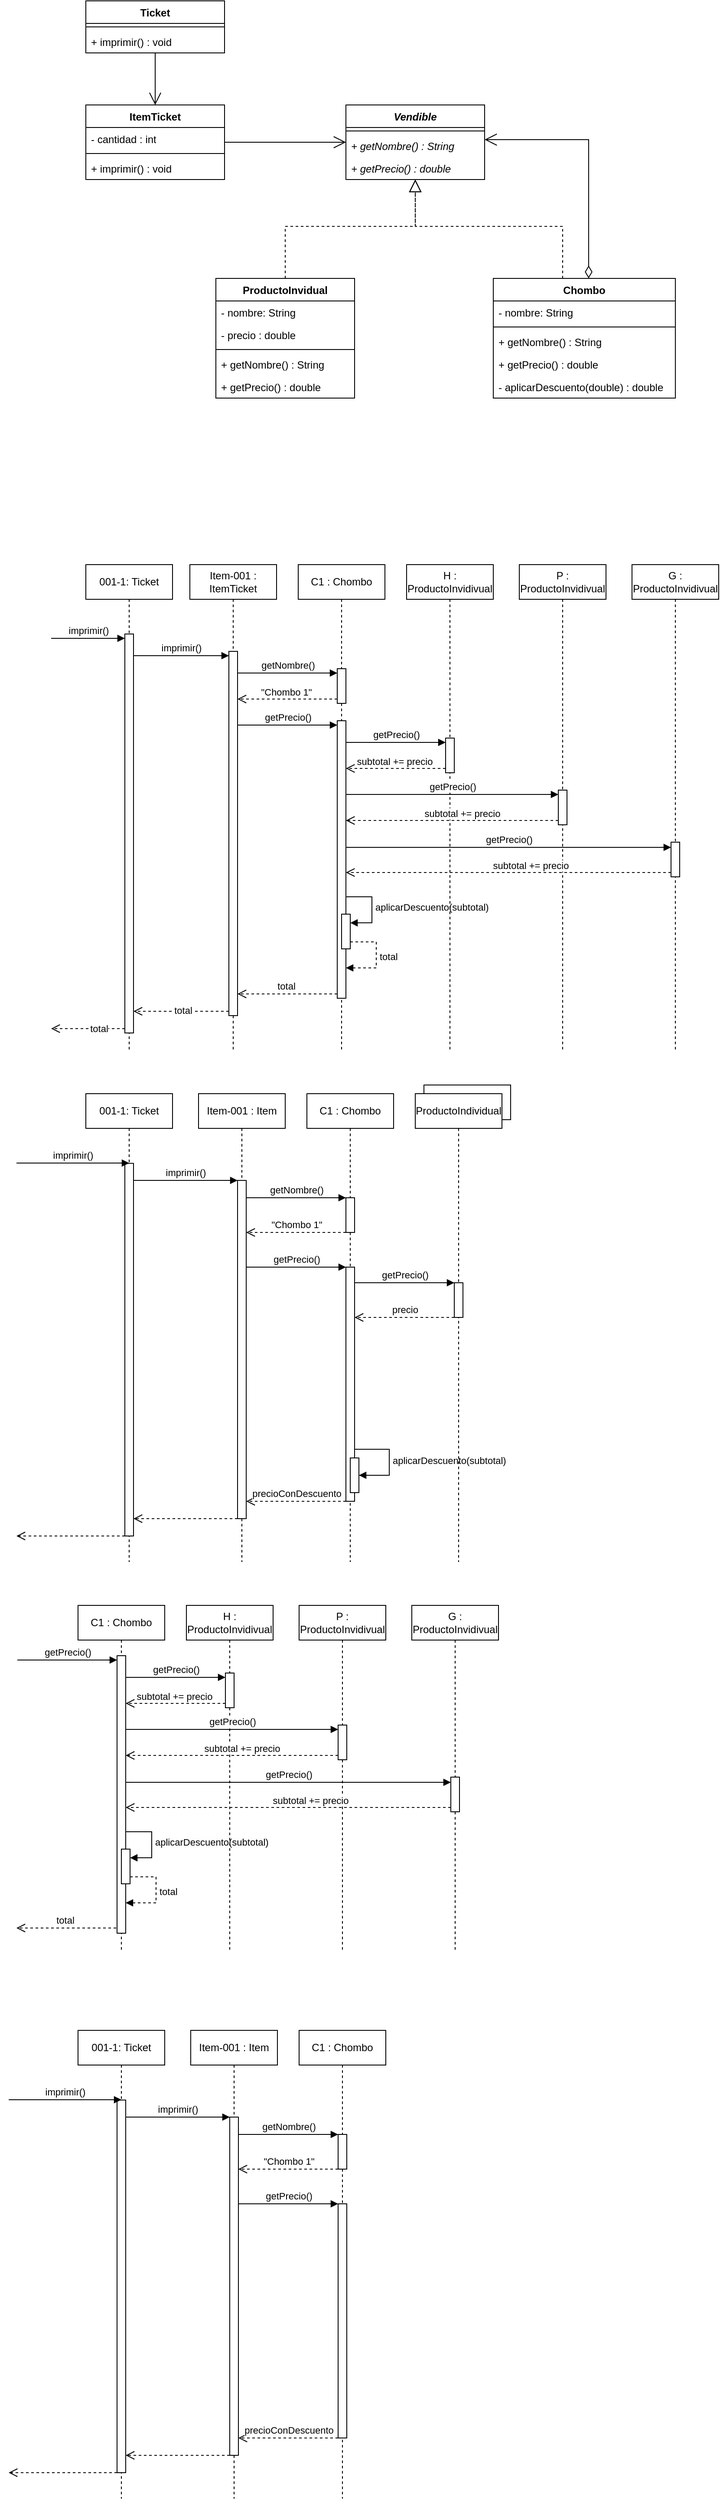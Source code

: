 <mxfile version="22.1.4" type="google">
  <diagram name="Page-1" id="vwP3RaU3c41QBg-jbuVX">
    <mxGraphModel grid="1" page="1" gridSize="10" guides="1" tooltips="1" connect="1" arrows="1" fold="1" pageScale="1" pageWidth="850" pageHeight="1100" math="0" shadow="0">
      <root>
        <mxCell id="0" />
        <mxCell id="1" parent="0" />
        <mxCell id="mCwKfWmeus3Pb0afLVS3-1" value="ProductoInvidual" style="swimlane;fontStyle=1;align=center;verticalAlign=top;childLayout=stackLayout;horizontal=1;startSize=26;horizontalStack=0;resizeParent=1;resizeParentMax=0;resizeLast=0;collapsible=1;marginBottom=0;whiteSpace=wrap;html=1;" vertex="1" parent="1">
          <mxGeometry x="230" y="230" width="160" height="138" as="geometry" />
        </mxCell>
        <mxCell id="mCwKfWmeus3Pb0afLVS3-2" value="- nombre: String" style="text;strokeColor=none;fillColor=none;align=left;verticalAlign=top;spacingLeft=4;spacingRight=4;overflow=hidden;rotatable=0;points=[[0,0.5],[1,0.5]];portConstraint=eastwest;whiteSpace=wrap;html=1;" vertex="1" parent="mCwKfWmeus3Pb0afLVS3-1">
          <mxGeometry y="26" width="160" height="26" as="geometry" />
        </mxCell>
        <mxCell id="mCwKfWmeus3Pb0afLVS3-5" value="- precio : double" style="text;strokeColor=none;fillColor=none;align=left;verticalAlign=top;spacingLeft=4;spacingRight=4;overflow=hidden;rotatable=0;points=[[0,0.5],[1,0.5]];portConstraint=eastwest;whiteSpace=wrap;html=1;" vertex="1" parent="mCwKfWmeus3Pb0afLVS3-1">
          <mxGeometry y="52" width="160" height="26" as="geometry" />
        </mxCell>
        <mxCell id="mCwKfWmeus3Pb0afLVS3-3" value="" style="line;strokeWidth=1;fillColor=none;align=left;verticalAlign=middle;spacingTop=-1;spacingLeft=3;spacingRight=3;rotatable=0;labelPosition=right;points=[];portConstraint=eastwest;strokeColor=inherit;" vertex="1" parent="mCwKfWmeus3Pb0afLVS3-1">
          <mxGeometry y="78" width="160" height="8" as="geometry" />
        </mxCell>
        <mxCell id="mCwKfWmeus3Pb0afLVS3-4" value="+ getNombre() : String" style="text;strokeColor=none;fillColor=none;align=left;verticalAlign=top;spacingLeft=4;spacingRight=4;overflow=hidden;rotatable=0;points=[[0,0.5],[1,0.5]];portConstraint=eastwest;whiteSpace=wrap;html=1;" vertex="1" parent="mCwKfWmeus3Pb0afLVS3-1">
          <mxGeometry y="86" width="160" height="26" as="geometry" />
        </mxCell>
        <mxCell id="mCwKfWmeus3Pb0afLVS3-6" value="+ getPrecio() : double" style="text;strokeColor=none;fillColor=none;align=left;verticalAlign=top;spacingLeft=4;spacingRight=4;overflow=hidden;rotatable=0;points=[[0,0.5],[1,0.5]];portConstraint=eastwest;whiteSpace=wrap;html=1;" vertex="1" parent="mCwKfWmeus3Pb0afLVS3-1">
          <mxGeometry y="112" width="160" height="26" as="geometry" />
        </mxCell>
        <mxCell id="mCwKfWmeus3Pb0afLVS3-7" value="Ticket" style="swimlane;fontStyle=1;align=center;verticalAlign=top;childLayout=stackLayout;horizontal=1;startSize=26;horizontalStack=0;resizeParent=1;resizeParentMax=0;resizeLast=0;collapsible=1;marginBottom=0;whiteSpace=wrap;html=1;" vertex="1" parent="1">
          <mxGeometry x="80" y="-90" width="160" height="60" as="geometry" />
        </mxCell>
        <mxCell id="mCwKfWmeus3Pb0afLVS3-9" value="" style="line;strokeWidth=1;fillColor=none;align=left;verticalAlign=middle;spacingTop=-1;spacingLeft=3;spacingRight=3;rotatable=0;labelPosition=right;points=[];portConstraint=eastwest;strokeColor=inherit;" vertex="1" parent="mCwKfWmeus3Pb0afLVS3-7">
          <mxGeometry y="26" width="160" height="8" as="geometry" />
        </mxCell>
        <mxCell id="mCwKfWmeus3Pb0afLVS3-10" value="+ imprimir() : void" style="text;strokeColor=none;fillColor=none;align=left;verticalAlign=top;spacingLeft=4;spacingRight=4;overflow=hidden;rotatable=0;points=[[0,0.5],[1,0.5]];portConstraint=eastwest;whiteSpace=wrap;html=1;" vertex="1" parent="mCwKfWmeus3Pb0afLVS3-7">
          <mxGeometry y="34" width="160" height="26" as="geometry" />
        </mxCell>
        <mxCell id="mCwKfWmeus3Pb0afLVS3-11" value="Chombo" style="swimlane;fontStyle=1;align=center;verticalAlign=top;childLayout=stackLayout;horizontal=1;startSize=26;horizontalStack=0;resizeParent=1;resizeParentMax=0;resizeLast=0;collapsible=1;marginBottom=0;whiteSpace=wrap;html=1;" vertex="1" parent="1">
          <mxGeometry x="550" y="230" width="210" height="138" as="geometry" />
        </mxCell>
        <mxCell id="mCwKfWmeus3Pb0afLVS3-12" value="- nombre: String" style="text;strokeColor=none;fillColor=none;align=left;verticalAlign=top;spacingLeft=4;spacingRight=4;overflow=hidden;rotatable=0;points=[[0,0.5],[1,0.5]];portConstraint=eastwest;whiteSpace=wrap;html=1;" vertex="1" parent="mCwKfWmeus3Pb0afLVS3-11">
          <mxGeometry y="26" width="210" height="26" as="geometry" />
        </mxCell>
        <mxCell id="mCwKfWmeus3Pb0afLVS3-14" value="" style="line;strokeWidth=1;fillColor=none;align=left;verticalAlign=middle;spacingTop=-1;spacingLeft=3;spacingRight=3;rotatable=0;labelPosition=right;points=[];portConstraint=eastwest;strokeColor=inherit;" vertex="1" parent="mCwKfWmeus3Pb0afLVS3-11">
          <mxGeometry y="52" width="210" height="8" as="geometry" />
        </mxCell>
        <mxCell id="mCwKfWmeus3Pb0afLVS3-15" value="+ getNombre() : String" style="text;strokeColor=none;fillColor=none;align=left;verticalAlign=top;spacingLeft=4;spacingRight=4;overflow=hidden;rotatable=0;points=[[0,0.5],[1,0.5]];portConstraint=eastwest;whiteSpace=wrap;html=1;" vertex="1" parent="mCwKfWmeus3Pb0afLVS3-11">
          <mxGeometry y="60" width="210" height="26" as="geometry" />
        </mxCell>
        <mxCell id="mCwKfWmeus3Pb0afLVS3-16" value="+ getPrecio() : double" style="text;strokeColor=none;fillColor=none;align=left;verticalAlign=top;spacingLeft=4;spacingRight=4;overflow=hidden;rotatable=0;points=[[0,0.5],[1,0.5]];portConstraint=eastwest;whiteSpace=wrap;html=1;" vertex="1" parent="mCwKfWmeus3Pb0afLVS3-11">
          <mxGeometry y="86" width="210" height="26" as="geometry" />
        </mxCell>
        <mxCell id="mCwKfWmeus3Pb0afLVS3-74" value="- aplicarDescuento(double) : double" style="text;strokeColor=none;fillColor=none;align=left;verticalAlign=top;spacingLeft=4;spacingRight=4;overflow=hidden;rotatable=0;points=[[0,0.5],[1,0.5]];portConstraint=eastwest;whiteSpace=wrap;html=1;" vertex="1" parent="mCwKfWmeus3Pb0afLVS3-11">
          <mxGeometry y="112" width="210" height="26" as="geometry" />
        </mxCell>
        <mxCell id="mCwKfWmeus3Pb0afLVS3-18" value="Vendible" style="swimlane;fontStyle=3;align=center;verticalAlign=top;childLayout=stackLayout;horizontal=1;startSize=26;horizontalStack=0;resizeParent=1;resizeParentMax=0;resizeLast=0;collapsible=1;marginBottom=0;whiteSpace=wrap;html=1;" vertex="1" parent="1">
          <mxGeometry x="380" y="30" width="160" height="86" as="geometry" />
        </mxCell>
        <mxCell id="mCwKfWmeus3Pb0afLVS3-20" value="" style="line;strokeWidth=1;fillColor=none;align=left;verticalAlign=middle;spacingTop=-1;spacingLeft=3;spacingRight=3;rotatable=0;labelPosition=right;points=[];portConstraint=eastwest;strokeColor=inherit;" vertex="1" parent="mCwKfWmeus3Pb0afLVS3-18">
          <mxGeometry y="26" width="160" height="8" as="geometry" />
        </mxCell>
        <mxCell id="mCwKfWmeus3Pb0afLVS3-24" value="+ getNombre() : String" style="text;strokeColor=none;fillColor=none;align=left;verticalAlign=top;spacingLeft=4;spacingRight=4;overflow=hidden;rotatable=0;points=[[0,0.5],[1,0.5]];portConstraint=eastwest;whiteSpace=wrap;html=1;fontStyle=2" vertex="1" parent="mCwKfWmeus3Pb0afLVS3-18">
          <mxGeometry y="34" width="160" height="26" as="geometry" />
        </mxCell>
        <mxCell id="mCwKfWmeus3Pb0afLVS3-25" value="+ getPrecio() : double" style="text;strokeColor=none;fillColor=none;align=left;verticalAlign=top;spacingLeft=4;spacingRight=4;overflow=hidden;rotatable=0;points=[[0,0.5],[1,0.5]];portConstraint=eastwest;whiteSpace=wrap;html=1;fontStyle=2" vertex="1" parent="mCwKfWmeus3Pb0afLVS3-18">
          <mxGeometry y="60" width="160" height="26" as="geometry" />
        </mxCell>
        <mxCell id="mCwKfWmeus3Pb0afLVS3-22" value="" style="endArrow=block;dashed=1;endFill=0;endSize=12;html=1;rounded=0;edgeStyle=elbowEdgeStyle;elbow=vertical;" edge="1" parent="1" source="mCwKfWmeus3Pb0afLVS3-1" target="mCwKfWmeus3Pb0afLVS3-18">
          <mxGeometry width="160" relative="1" as="geometry">
            <mxPoint x="340" y="400" as="sourcePoint" />
            <mxPoint x="500" y="400" as="targetPoint" />
            <Array as="points">
              <mxPoint x="310" y="170" />
            </Array>
          </mxGeometry>
        </mxCell>
        <mxCell id="mCwKfWmeus3Pb0afLVS3-23" value="" style="endArrow=block;dashed=1;endFill=0;endSize=12;html=1;rounded=0;edgeStyle=elbowEdgeStyle;elbow=vertical;" edge="1" parent="1" source="mCwKfWmeus3Pb0afLVS3-11" target="mCwKfWmeus3Pb0afLVS3-18">
          <mxGeometry width="160" relative="1" as="geometry">
            <mxPoint x="329" y="440" as="sourcePoint" />
            <mxPoint x="411" y="296" as="targetPoint" />
            <Array as="points">
              <mxPoint x="630" y="170" />
            </Array>
          </mxGeometry>
        </mxCell>
        <mxCell id="mCwKfWmeus3Pb0afLVS3-33" value="" style="endArrow=open;endFill=1;endSize=12;html=1;rounded=0;edgeStyle=elbowEdgeStyle;elbow=vertical;" edge="1" parent="1" source="mCwKfWmeus3Pb0afLVS3-35" target="mCwKfWmeus3Pb0afLVS3-18">
          <mxGeometry width="160" relative="1" as="geometry">
            <mxPoint x="440" y="110" as="sourcePoint" />
            <mxPoint x="500" y="400" as="targetPoint" />
          </mxGeometry>
        </mxCell>
        <mxCell id="mCwKfWmeus3Pb0afLVS3-34" value="" style="endArrow=open;endFill=1;endSize=12;html=1;rounded=0;edgeStyle=elbowEdgeStyle;elbow=vertical;startArrow=diamondThin;startFill=0;startSize=12;" edge="1" parent="1" source="mCwKfWmeus3Pb0afLVS3-11" target="mCwKfWmeus3Pb0afLVS3-18">
          <mxGeometry width="160" relative="1" as="geometry">
            <mxPoint x="480" y="-94" as="sourcePoint" />
            <mxPoint x="480" y="10" as="targetPoint" />
            <Array as="points">
              <mxPoint x="660" y="70" />
            </Array>
          </mxGeometry>
        </mxCell>
        <mxCell id="mCwKfWmeus3Pb0afLVS3-35" value="ItemTicket" style="swimlane;fontStyle=1;align=center;verticalAlign=top;childLayout=stackLayout;horizontal=1;startSize=26;horizontalStack=0;resizeParent=1;resizeParentMax=0;resizeLast=0;collapsible=1;marginBottom=0;whiteSpace=wrap;html=1;" vertex="1" parent="1">
          <mxGeometry x="80" y="30" width="160" height="86" as="geometry" />
        </mxCell>
        <mxCell id="mCwKfWmeus3Pb0afLVS3-36" value="- cantidad : int" style="text;strokeColor=none;fillColor=none;align=left;verticalAlign=top;spacingLeft=4;spacingRight=4;overflow=hidden;rotatable=0;points=[[0,0.5],[1,0.5]];portConstraint=eastwest;whiteSpace=wrap;html=1;" vertex="1" parent="mCwKfWmeus3Pb0afLVS3-35">
          <mxGeometry y="26" width="160" height="26" as="geometry" />
        </mxCell>
        <mxCell id="mCwKfWmeus3Pb0afLVS3-37" value="" style="line;strokeWidth=1;fillColor=none;align=left;verticalAlign=middle;spacingTop=-1;spacingLeft=3;spacingRight=3;rotatable=0;labelPosition=right;points=[];portConstraint=eastwest;strokeColor=inherit;" vertex="1" parent="mCwKfWmeus3Pb0afLVS3-35">
          <mxGeometry y="52" width="160" height="8" as="geometry" />
        </mxCell>
        <mxCell id="mCwKfWmeus3Pb0afLVS3-39" value="+ imprimir() : void" style="text;strokeColor=none;fillColor=none;align=left;verticalAlign=top;spacingLeft=4;spacingRight=4;overflow=hidden;rotatable=0;points=[[0,0.5],[1,0.5]];portConstraint=eastwest;whiteSpace=wrap;html=1;" vertex="1" parent="mCwKfWmeus3Pb0afLVS3-35">
          <mxGeometry y="60" width="160" height="26" as="geometry" />
        </mxCell>
        <mxCell id="mCwKfWmeus3Pb0afLVS3-40" value="" style="endArrow=open;endFill=1;endSize=12;html=1;rounded=0;edgeStyle=elbowEdgeStyle;elbow=vertical;" edge="1" parent="1" source="mCwKfWmeus3Pb0afLVS3-7" target="mCwKfWmeus3Pb0afLVS3-35">
          <mxGeometry width="160" relative="1" as="geometry">
            <mxPoint x="450" y="136" as="sourcePoint" />
            <mxPoint x="450" y="210" as="targetPoint" />
          </mxGeometry>
        </mxCell>
        <mxCell id="mCwKfWmeus3Pb0afLVS3-41" value="001-1: Ticket" style="shape=umlLifeline;perimeter=lifelinePerimeter;whiteSpace=wrap;html=1;container=1;dropTarget=0;collapsible=0;recursiveResize=0;outlineConnect=0;portConstraint=eastwest;newEdgeStyle={&quot;curved&quot;:0,&quot;rounded&quot;:0};" vertex="1" parent="1">
          <mxGeometry x="80" y="560" width="100" height="560" as="geometry" />
        </mxCell>
        <mxCell id="mCwKfWmeus3Pb0afLVS3-42" value="" style="html=1;points=[[0,0,0,0,5],[0,1,0,0,-5],[1,0,0,0,5],[1,1,0,0,-5]];perimeter=orthogonalPerimeter;outlineConnect=0;targetShapes=umlLifeline;portConstraint=eastwest;newEdgeStyle={&quot;curved&quot;:0,&quot;rounded&quot;:0};" vertex="1" parent="mCwKfWmeus3Pb0afLVS3-41">
          <mxGeometry x="45" y="80" width="10" height="460" as="geometry" />
        </mxCell>
        <mxCell id="mCwKfWmeus3Pb0afLVS3-43" value="imprimir()" style="html=1;verticalAlign=bottom;endArrow=block;curved=0;rounded=0;entryX=0;entryY=0;entryDx=0;entryDy=5;" edge="1" parent="mCwKfWmeus3Pb0afLVS3-41" target="mCwKfWmeus3Pb0afLVS3-42">
          <mxGeometry relative="1" as="geometry">
            <mxPoint x="-40" y="85" as="sourcePoint" />
          </mxGeometry>
        </mxCell>
        <mxCell id="mCwKfWmeus3Pb0afLVS3-44" value="" style="html=1;verticalAlign=bottom;endArrow=open;dashed=1;endSize=8;curved=0;rounded=0;exitX=0;exitY=1;exitDx=0;exitDy=-5;" edge="1" parent="mCwKfWmeus3Pb0afLVS3-41" source="mCwKfWmeus3Pb0afLVS3-42">
          <mxGeometry relative="1" as="geometry">
            <mxPoint x="-40" y="535" as="targetPoint" />
          </mxGeometry>
        </mxCell>
        <mxCell id="QPmFk4O1vsBj6ON4XArk-5" value="total" style="edgeLabel;html=1;align=center;verticalAlign=middle;resizable=0;points=[];" connectable="0" vertex="1" parent="mCwKfWmeus3Pb0afLVS3-44">
          <mxGeometry x="-0.286" relative="1" as="geometry">
            <mxPoint as="offset" />
          </mxGeometry>
        </mxCell>
        <mxCell id="mCwKfWmeus3Pb0afLVS3-45" value="Item-001 : ItemTicket" style="shape=umlLifeline;perimeter=lifelinePerimeter;whiteSpace=wrap;html=1;container=1;dropTarget=0;collapsible=0;recursiveResize=0;outlineConnect=0;portConstraint=eastwest;newEdgeStyle={&quot;curved&quot;:0,&quot;rounded&quot;:0};" vertex="1" parent="1">
          <mxGeometry x="200" y="560" width="100" height="560" as="geometry" />
        </mxCell>
        <mxCell id="mCwKfWmeus3Pb0afLVS3-46" value="" style="html=1;points=[[0,0,0,0,5],[0,1,0,0,-5],[1,0,0,0,5],[1,1,0,0,-5]];perimeter=orthogonalPerimeter;outlineConnect=0;targetShapes=umlLifeline;portConstraint=eastwest;newEdgeStyle={&quot;curved&quot;:0,&quot;rounded&quot;:0};" vertex="1" parent="mCwKfWmeus3Pb0afLVS3-45">
          <mxGeometry x="45" y="100" width="10" height="420" as="geometry" />
        </mxCell>
        <mxCell id="mCwKfWmeus3Pb0afLVS3-47" value="imprimir()" style="html=1;verticalAlign=bottom;endArrow=block;curved=0;rounded=0;entryX=0;entryY=0;entryDx=0;entryDy=5;" edge="1" parent="1" source="mCwKfWmeus3Pb0afLVS3-42" target="mCwKfWmeus3Pb0afLVS3-46">
          <mxGeometry relative="1" as="geometry">
            <mxPoint x="160" y="645" as="sourcePoint" />
          </mxGeometry>
        </mxCell>
        <mxCell id="mCwKfWmeus3Pb0afLVS3-48" value="" style="html=1;verticalAlign=bottom;endArrow=open;dashed=1;endSize=8;curved=0;rounded=0;exitX=0;exitY=1;exitDx=0;exitDy=-5;" edge="1" parent="1" source="mCwKfWmeus3Pb0afLVS3-46" target="mCwKfWmeus3Pb0afLVS3-42">
          <mxGeometry relative="1" as="geometry">
            <mxPoint x="160" y="1355" as="targetPoint" />
          </mxGeometry>
        </mxCell>
        <mxCell id="QPmFk4O1vsBj6ON4XArk-4" value="total" style="edgeLabel;html=1;align=center;verticalAlign=middle;resizable=0;points=[];" connectable="0" vertex="1" parent="mCwKfWmeus3Pb0afLVS3-48">
          <mxGeometry x="-0.03" y="-1" relative="1" as="geometry">
            <mxPoint as="offset" />
          </mxGeometry>
        </mxCell>
        <mxCell id="mCwKfWmeus3Pb0afLVS3-49" value="C1 : Chombo" style="shape=umlLifeline;perimeter=lifelinePerimeter;whiteSpace=wrap;html=1;container=1;dropTarget=0;collapsible=0;recursiveResize=0;outlineConnect=0;portConstraint=eastwest;newEdgeStyle={&quot;curved&quot;:0,&quot;rounded&quot;:0};" vertex="1" parent="1">
          <mxGeometry x="325" y="560" width="100" height="560" as="geometry" />
        </mxCell>
        <mxCell id="mCwKfWmeus3Pb0afLVS3-50" value="" style="html=1;points=[[0,0,0,0,5],[0,1,0,0,-5],[1,0,0,0,5],[1,1,0,0,-5]];perimeter=orthogonalPerimeter;outlineConnect=0;targetShapes=umlLifeline;portConstraint=eastwest;newEdgeStyle={&quot;curved&quot;:0,&quot;rounded&quot;:0};" vertex="1" parent="mCwKfWmeus3Pb0afLVS3-49">
          <mxGeometry x="45" y="120" width="10" height="40" as="geometry" />
        </mxCell>
        <mxCell id="mCwKfWmeus3Pb0afLVS3-54" value="" style="html=1;points=[[0,0,0,0,5],[0,1,0,0,-5],[1,0,0,0,5],[1,1,0,0,-5]];perimeter=orthogonalPerimeter;outlineConnect=0;targetShapes=umlLifeline;portConstraint=eastwest;newEdgeStyle={&quot;curved&quot;:0,&quot;rounded&quot;:0};" vertex="1" parent="mCwKfWmeus3Pb0afLVS3-49">
          <mxGeometry x="45" y="180" width="10" height="320" as="geometry" />
        </mxCell>
        <mxCell id="mCwKfWmeus3Pb0afLVS3-55" value="getPrecio()" style="html=1;verticalAlign=bottom;endArrow=block;curved=0;rounded=0;entryX=0;entryY=0;entryDx=0;entryDy=5;" edge="1" parent="mCwKfWmeus3Pb0afLVS3-49" target="mCwKfWmeus3Pb0afLVS3-54">
          <mxGeometry relative="1" as="geometry">
            <mxPoint x="-70" y="185" as="sourcePoint" />
          </mxGeometry>
        </mxCell>
        <mxCell id="mCwKfWmeus3Pb0afLVS3-75" value="" style="html=1;points=[[0,0,0,0,5],[0,1,0,0,-5],[1,0,0,0,5],[1,1,0,0,-5]];perimeter=orthogonalPerimeter;outlineConnect=0;targetShapes=umlLifeline;portConstraint=eastwest;newEdgeStyle={&quot;curved&quot;:0,&quot;rounded&quot;:0};" vertex="1" parent="mCwKfWmeus3Pb0afLVS3-49">
          <mxGeometry x="50" y="403.03" width="10" height="40" as="geometry" />
        </mxCell>
        <mxCell id="mCwKfWmeus3Pb0afLVS3-76" value="aplicarDescuento(subtotal)" style="html=1;align=left;spacingLeft=2;endArrow=block;rounded=0;edgeStyle=orthogonalEdgeStyle;curved=0;rounded=0;" edge="1" parent="mCwKfWmeus3Pb0afLVS3-49" target="mCwKfWmeus3Pb0afLVS3-75">
          <mxGeometry relative="1" as="geometry">
            <mxPoint x="55" y="383.03" as="sourcePoint" />
            <Array as="points">
              <mxPoint x="85" y="413.03" />
            </Array>
          </mxGeometry>
        </mxCell>
        <mxCell id="mCwKfWmeus3Pb0afLVS3-51" value="getNombre()" style="html=1;verticalAlign=bottom;endArrow=block;curved=0;rounded=0;entryX=0;entryY=0;entryDx=0;entryDy=5;" edge="1" parent="1" source="mCwKfWmeus3Pb0afLVS3-46" target="mCwKfWmeus3Pb0afLVS3-50">
          <mxGeometry x="0.009" relative="1" as="geometry">
            <mxPoint x="260" y="665" as="sourcePoint" />
            <mxPoint as="offset" />
          </mxGeometry>
        </mxCell>
        <mxCell id="mCwKfWmeus3Pb0afLVS3-52" value="" style="html=1;verticalAlign=bottom;endArrow=open;dashed=1;endSize=8;curved=0;rounded=0;exitX=0;exitY=1;exitDx=0;exitDy=-5;" edge="1" parent="1" source="mCwKfWmeus3Pb0afLVS3-50" target="mCwKfWmeus3Pb0afLVS3-46">
          <mxGeometry relative="1" as="geometry">
            <mxPoint x="260" y="1335" as="targetPoint" />
          </mxGeometry>
        </mxCell>
        <mxCell id="mCwKfWmeus3Pb0afLVS3-53" value="&quot;Chombo 1&quot;" style="edgeLabel;html=1;align=center;verticalAlign=middle;resizable=0;points=[];" connectable="0" vertex="1" parent="mCwKfWmeus3Pb0afLVS3-52">
          <mxGeometry x="-0.207" y="-1" relative="1" as="geometry">
            <mxPoint x="-14" y="-7" as="offset" />
          </mxGeometry>
        </mxCell>
        <mxCell id="mCwKfWmeus3Pb0afLVS3-56" value="" style="html=1;verticalAlign=bottom;endArrow=open;dashed=1;endSize=8;curved=0;rounded=0;exitX=0;exitY=1;exitDx=0;exitDy=-5;" edge="1" parent="1" source="mCwKfWmeus3Pb0afLVS3-54" target="mCwKfWmeus3Pb0afLVS3-46">
          <mxGeometry relative="1" as="geometry">
            <mxPoint x="255" y="775" as="targetPoint" />
          </mxGeometry>
        </mxCell>
        <mxCell id="mCwKfWmeus3Pb0afLVS3-78" value="total" style="edgeLabel;html=1;align=center;verticalAlign=middle;resizable=0;points=[];" connectable="0" vertex="1" parent="mCwKfWmeus3Pb0afLVS3-56">
          <mxGeometry x="0.014" y="1" relative="1" as="geometry">
            <mxPoint x="-1" y="-10" as="offset" />
          </mxGeometry>
        </mxCell>
        <mxCell id="mCwKfWmeus3Pb0afLVS3-58" value="H : ProductoInvidivual" style="shape=umlLifeline;perimeter=lifelinePerimeter;whiteSpace=wrap;html=1;container=1;dropTarget=0;collapsible=0;recursiveResize=0;outlineConnect=0;portConstraint=eastwest;newEdgeStyle={&quot;curved&quot;:0,&quot;rounded&quot;:0};" vertex="1" parent="1">
          <mxGeometry x="450" y="560" width="100" height="560" as="geometry" />
        </mxCell>
        <mxCell id="mCwKfWmeus3Pb0afLVS3-60" value="" style="html=1;points=[[0,0,0,0,5],[0,1,0,0,-5],[1,0,0,0,5],[1,1,0,0,-5]];perimeter=orthogonalPerimeter;outlineConnect=0;targetShapes=umlLifeline;portConstraint=eastwest;newEdgeStyle={&quot;curved&quot;:0,&quot;rounded&quot;:0};" vertex="1" parent="mCwKfWmeus3Pb0afLVS3-58">
          <mxGeometry x="45" y="200" width="10" height="40" as="geometry" />
        </mxCell>
        <mxCell id="mCwKfWmeus3Pb0afLVS3-61" value="getPrecio()" style="html=1;verticalAlign=bottom;endArrow=block;curved=0;rounded=0;entryX=0;entryY=0;entryDx=0;entryDy=5;" edge="1" parent="1" source="mCwKfWmeus3Pb0afLVS3-54" target="mCwKfWmeus3Pb0afLVS3-60">
          <mxGeometry relative="1" as="geometry">
            <mxPoint x="380" y="745" as="sourcePoint" />
          </mxGeometry>
        </mxCell>
        <mxCell id="mCwKfWmeus3Pb0afLVS3-62" value="" style="html=1;verticalAlign=bottom;endArrow=open;dashed=1;endSize=8;curved=0;rounded=0;" edge="1" parent="1">
          <mxGeometry relative="1" as="geometry">
            <mxPoint x="380" y="795" as="targetPoint" />
            <mxPoint x="495" y="795" as="sourcePoint" />
          </mxGeometry>
        </mxCell>
        <mxCell id="mCwKfWmeus3Pb0afLVS3-63" value="subtotal += precio" style="edgeLabel;html=1;align=center;verticalAlign=middle;resizable=0;points=[];" connectable="0" vertex="1" parent="mCwKfWmeus3Pb0afLVS3-62">
          <mxGeometry x="-0.207" y="-1" relative="1" as="geometry">
            <mxPoint x="-14" y="-7" as="offset" />
          </mxGeometry>
        </mxCell>
        <mxCell id="mCwKfWmeus3Pb0afLVS3-64" value="P : ProductoInvidivual" style="shape=umlLifeline;perimeter=lifelinePerimeter;whiteSpace=wrap;html=1;container=1;dropTarget=0;collapsible=0;recursiveResize=0;outlineConnect=0;portConstraint=eastwest;newEdgeStyle={&quot;curved&quot;:0,&quot;rounded&quot;:0};" vertex="1" parent="1">
          <mxGeometry x="580" y="560" width="100" height="560" as="geometry" />
        </mxCell>
        <mxCell id="mCwKfWmeus3Pb0afLVS3-65" value="" style="html=1;points=[[0,0,0,0,5],[0,1,0,0,-5],[1,0,0,0,5],[1,1,0,0,-5]];perimeter=orthogonalPerimeter;outlineConnect=0;targetShapes=umlLifeline;portConstraint=eastwest;newEdgeStyle={&quot;curved&quot;:0,&quot;rounded&quot;:0};" vertex="1" parent="mCwKfWmeus3Pb0afLVS3-64">
          <mxGeometry x="45" y="260" width="10" height="40" as="geometry" />
        </mxCell>
        <mxCell id="mCwKfWmeus3Pb0afLVS3-66" value="getPrecio()" style="html=1;verticalAlign=bottom;endArrow=block;curved=0;rounded=0;entryX=0;entryY=0;entryDx=0;entryDy=5;" edge="1" parent="1" source="mCwKfWmeus3Pb0afLVS3-54" target="mCwKfWmeus3Pb0afLVS3-65">
          <mxGeometry relative="1" as="geometry">
            <mxPoint x="510" y="825" as="sourcePoint" />
          </mxGeometry>
        </mxCell>
        <mxCell id="mCwKfWmeus3Pb0afLVS3-67" value="" style="html=1;verticalAlign=bottom;endArrow=open;dashed=1;endSize=8;curved=0;rounded=0;" edge="1" parent="1" target="mCwKfWmeus3Pb0afLVS3-54">
          <mxGeometry relative="1" as="geometry">
            <mxPoint x="510" y="855" as="targetPoint" />
            <mxPoint x="625" y="855" as="sourcePoint" />
          </mxGeometry>
        </mxCell>
        <mxCell id="mCwKfWmeus3Pb0afLVS3-68" value="subtotal +=&amp;nbsp;precio" style="edgeLabel;html=1;align=center;verticalAlign=middle;resizable=0;points=[];" connectable="0" vertex="1" parent="mCwKfWmeus3Pb0afLVS3-67">
          <mxGeometry x="-0.207" y="-1" relative="1" as="geometry">
            <mxPoint x="-14" y="-7" as="offset" />
          </mxGeometry>
        </mxCell>
        <mxCell id="mCwKfWmeus3Pb0afLVS3-69" value="G : ProductoInvidivual" style="shape=umlLifeline;perimeter=lifelinePerimeter;whiteSpace=wrap;html=1;container=1;dropTarget=0;collapsible=0;recursiveResize=0;outlineConnect=0;portConstraint=eastwest;newEdgeStyle={&quot;curved&quot;:0,&quot;rounded&quot;:0};" vertex="1" parent="1">
          <mxGeometry x="710" y="560" width="100" height="560" as="geometry" />
        </mxCell>
        <mxCell id="mCwKfWmeus3Pb0afLVS3-70" value="" style="html=1;points=[[0,0,0,0,5],[0,1,0,0,-5],[1,0,0,0,5],[1,1,0,0,-5]];perimeter=orthogonalPerimeter;outlineConnect=0;targetShapes=umlLifeline;portConstraint=eastwest;newEdgeStyle={&quot;curved&quot;:0,&quot;rounded&quot;:0};" vertex="1" parent="mCwKfWmeus3Pb0afLVS3-69">
          <mxGeometry x="45" y="320" width="10" height="40" as="geometry" />
        </mxCell>
        <mxCell id="mCwKfWmeus3Pb0afLVS3-71" value="getPrecio()" style="html=1;verticalAlign=bottom;endArrow=block;curved=0;rounded=0;" edge="1" parent="1">
          <mxGeometry relative="1" as="geometry">
            <mxPoint x="380" y="886" as="sourcePoint" />
            <mxPoint x="755" y="886" as="targetPoint" />
          </mxGeometry>
        </mxCell>
        <mxCell id="mCwKfWmeus3Pb0afLVS3-72" value="" style="html=1;verticalAlign=bottom;endArrow=open;dashed=1;endSize=8;curved=0;rounded=0;" edge="1" parent="1" target="mCwKfWmeus3Pb0afLVS3-54">
          <mxGeometry relative="1" as="geometry">
            <mxPoint x="640" y="915" as="targetPoint" />
            <mxPoint x="755" y="915" as="sourcePoint" />
          </mxGeometry>
        </mxCell>
        <mxCell id="mCwKfWmeus3Pb0afLVS3-73" value="subtotal +=&amp;nbsp;precio" style="edgeLabel;html=1;align=center;verticalAlign=middle;resizable=0;points=[];" connectable="0" vertex="1" parent="mCwKfWmeus3Pb0afLVS3-72">
          <mxGeometry x="-0.207" y="-1" relative="1" as="geometry">
            <mxPoint x="-14" y="-7" as="offset" />
          </mxGeometry>
        </mxCell>
        <mxCell id="mCwKfWmeus3Pb0afLVS3-77" value="total" style="html=1;align=left;spacingLeft=2;endArrow=block;rounded=0;edgeStyle=orthogonalEdgeStyle;curved=0;rounded=0;dashed=1;" edge="1" parent="1" target="mCwKfWmeus3Pb0afLVS3-54">
          <mxGeometry relative="1" as="geometry">
            <mxPoint x="385" y="995.03" as="sourcePoint" />
            <Array as="points">
              <mxPoint x="415" y="995" />
              <mxPoint x="415" y="1025" />
            </Array>
            <mxPoint x="390" y="1025" as="targetPoint" />
          </mxGeometry>
        </mxCell>
        <mxCell id="mCwKfWmeus3Pb0afLVS3-110" value="Object" style="html=1;whiteSpace=wrap;" vertex="1" parent="1">
          <mxGeometry x="470" y="1160" width="100" height="40" as="geometry" />
        </mxCell>
        <mxCell id="mCwKfWmeus3Pb0afLVS3-111" value="001-1: Ticket" style="shape=umlLifeline;perimeter=lifelinePerimeter;whiteSpace=wrap;html=1;container=1;dropTarget=0;collapsible=0;recursiveResize=0;outlineConnect=0;portConstraint=eastwest;newEdgeStyle={&quot;edgeStyle&quot;:&quot;elbowEdgeStyle&quot;,&quot;elbow&quot;:&quot;vertical&quot;,&quot;curved&quot;:0,&quot;rounded&quot;:0};" vertex="1" parent="1">
          <mxGeometry x="80" y="1170" width="100" height="540" as="geometry" />
        </mxCell>
        <mxCell id="mCwKfWmeus3Pb0afLVS3-112" value="" style="html=1;points=[];perimeter=orthogonalPerimeter;outlineConnect=0;targetShapes=umlLifeline;portConstraint=eastwest;newEdgeStyle={&quot;edgeStyle&quot;:&quot;elbowEdgeStyle&quot;,&quot;elbow&quot;:&quot;vertical&quot;,&quot;curved&quot;:0,&quot;rounded&quot;:0};" vertex="1" parent="mCwKfWmeus3Pb0afLVS3-111">
          <mxGeometry x="45" y="80.33" width="10" height="429.67" as="geometry" />
        </mxCell>
        <mxCell id="mCwKfWmeus3Pb0afLVS3-113" value="imprimir()" style="html=1;verticalAlign=bottom;endArrow=block;edgeStyle=elbowEdgeStyle;elbow=vertical;curved=0;rounded=0;" edge="1" parent="mCwKfWmeus3Pb0afLVS3-111" target="mCwKfWmeus3Pb0afLVS3-112">
          <mxGeometry relative="1" as="geometry">
            <mxPoint x="-80" y="80" as="sourcePoint" />
          </mxGeometry>
        </mxCell>
        <mxCell id="mCwKfWmeus3Pb0afLVS3-114" value="" style="html=1;verticalAlign=bottom;endArrow=open;dashed=1;endSize=8;edgeStyle=elbowEdgeStyle;elbow=vertical;curved=0;rounded=0;" edge="1" parent="mCwKfWmeus3Pb0afLVS3-111" source="mCwKfWmeus3Pb0afLVS3-112">
          <mxGeometry relative="1" as="geometry">
            <mxPoint x="-80" y="510" as="targetPoint" />
            <Array as="points">
              <mxPoint x="20" y="510" />
            </Array>
          </mxGeometry>
        </mxCell>
        <mxCell id="mCwKfWmeus3Pb0afLVS3-115" value="Item-001 : Item" style="shape=umlLifeline;perimeter=lifelinePerimeter;whiteSpace=wrap;html=1;container=1;dropTarget=0;collapsible=0;recursiveResize=0;outlineConnect=0;portConstraint=eastwest;newEdgeStyle={&quot;edgeStyle&quot;:&quot;elbowEdgeStyle&quot;,&quot;elbow&quot;:&quot;vertical&quot;,&quot;curved&quot;:0,&quot;rounded&quot;:0};" vertex="1" parent="1">
          <mxGeometry x="210" y="1170" width="100" height="540" as="geometry" />
        </mxCell>
        <mxCell id="mCwKfWmeus3Pb0afLVS3-116" value="" style="html=1;points=[];perimeter=orthogonalPerimeter;outlineConnect=0;targetShapes=umlLifeline;portConstraint=eastwest;newEdgeStyle={&quot;edgeStyle&quot;:&quot;elbowEdgeStyle&quot;,&quot;elbow&quot;:&quot;vertical&quot;,&quot;curved&quot;:0,&quot;rounded&quot;:0};" vertex="1" parent="mCwKfWmeus3Pb0afLVS3-115">
          <mxGeometry x="45" y="100" width="10" height="390" as="geometry" />
        </mxCell>
        <mxCell id="mCwKfWmeus3Pb0afLVS3-117" value="" style="html=1;verticalAlign=bottom;endArrow=open;dashed=1;endSize=8;edgeStyle=elbowEdgeStyle;elbow=vertical;curved=0;rounded=0;" edge="1" parent="1" source="mCwKfWmeus3Pb0afLVS3-116" target="mCwKfWmeus3Pb0afLVS3-112">
          <mxGeometry relative="1" as="geometry">
            <mxPoint x="130" y="1680" as="targetPoint" />
            <Array as="points">
              <mxPoint x="170" y="1660" />
              <mxPoint x="230" y="1680" />
            </Array>
          </mxGeometry>
        </mxCell>
        <mxCell id="mCwKfWmeus3Pb0afLVS3-118" value="imprimir()" style="html=1;verticalAlign=bottom;endArrow=block;edgeStyle=elbowEdgeStyle;elbow=vertical;curved=0;rounded=0;" edge="1" parent="1" source="mCwKfWmeus3Pb0afLVS3-112" target="mCwKfWmeus3Pb0afLVS3-116">
          <mxGeometry relative="1" as="geometry">
            <mxPoint x="130" y="1250" as="sourcePoint" />
            <Array as="points">
              <mxPoint x="210" y="1270" />
            </Array>
          </mxGeometry>
        </mxCell>
        <mxCell id="mCwKfWmeus3Pb0afLVS3-119" value="C1 : Chombo" style="shape=umlLifeline;perimeter=lifelinePerimeter;whiteSpace=wrap;html=1;container=1;dropTarget=0;collapsible=0;recursiveResize=0;outlineConnect=0;portConstraint=eastwest;newEdgeStyle={&quot;edgeStyle&quot;:&quot;elbowEdgeStyle&quot;,&quot;elbow&quot;:&quot;vertical&quot;,&quot;curved&quot;:0,&quot;rounded&quot;:0};" vertex="1" parent="1">
          <mxGeometry x="335" y="1170" width="100" height="540" as="geometry" />
        </mxCell>
        <mxCell id="mCwKfWmeus3Pb0afLVS3-120" value="" style="html=1;points=[];perimeter=orthogonalPerimeter;outlineConnect=0;targetShapes=umlLifeline;portConstraint=eastwest;newEdgeStyle={&quot;edgeStyle&quot;:&quot;elbowEdgeStyle&quot;,&quot;elbow&quot;:&quot;vertical&quot;,&quot;curved&quot;:0,&quot;rounded&quot;:0};" vertex="1" parent="mCwKfWmeus3Pb0afLVS3-119">
          <mxGeometry x="45" y="120" width="10" height="40" as="geometry" />
        </mxCell>
        <mxCell id="mCwKfWmeus3Pb0afLVS3-121" value="" style="html=1;points=[];perimeter=orthogonalPerimeter;outlineConnect=0;targetShapes=umlLifeline;portConstraint=eastwest;newEdgeStyle={&quot;edgeStyle&quot;:&quot;elbowEdgeStyle&quot;,&quot;elbow&quot;:&quot;vertical&quot;,&quot;curved&quot;:0,&quot;rounded&quot;:0};" vertex="1" parent="mCwKfWmeus3Pb0afLVS3-119">
          <mxGeometry x="45" y="200" width="10" height="270" as="geometry" />
        </mxCell>
        <mxCell id="mCwKfWmeus3Pb0afLVS3-122" value="" style="html=1;points=[];perimeter=orthogonalPerimeter;outlineConnect=0;targetShapes=umlLifeline;portConstraint=eastwest;newEdgeStyle={&quot;edgeStyle&quot;:&quot;elbowEdgeStyle&quot;,&quot;elbow&quot;:&quot;vertical&quot;,&quot;curved&quot;:0,&quot;rounded&quot;:0};" vertex="1" parent="mCwKfWmeus3Pb0afLVS3-119">
          <mxGeometry x="50" y="420" width="10" height="40" as="geometry" />
        </mxCell>
        <mxCell id="mCwKfWmeus3Pb0afLVS3-123" value="aplicarDescuento(subtotal)" style="html=1;align=left;spacingLeft=2;endArrow=block;rounded=0;edgeStyle=orthogonalEdgeStyle;curved=0;rounded=0;" edge="1" parent="mCwKfWmeus3Pb0afLVS3-119" source="mCwKfWmeus3Pb0afLVS3-121" target="mCwKfWmeus3Pb0afLVS3-122">
          <mxGeometry relative="1" as="geometry">
            <mxPoint x="35" y="200" as="sourcePoint" />
            <Array as="points">
              <mxPoint x="95" y="410" />
              <mxPoint x="95" y="440" />
            </Array>
          </mxGeometry>
        </mxCell>
        <mxCell id="mCwKfWmeus3Pb0afLVS3-124" value="&quot;Chombo 1&quot;" style="html=1;verticalAlign=bottom;endArrow=open;dashed=1;endSize=8;edgeStyle=elbowEdgeStyle;elbow=vertical;curved=0;rounded=0;" edge="1" parent="1" source="mCwKfWmeus3Pb0afLVS3-120" target="mCwKfWmeus3Pb0afLVS3-116">
          <mxGeometry relative="1" as="geometry">
            <mxPoint x="260" y="1660" as="targetPoint" />
            <Array as="points">
              <mxPoint x="300" y="1330" />
              <mxPoint x="295" y="1660" />
              <mxPoint x="355" y="1680" />
            </Array>
          </mxGeometry>
        </mxCell>
        <mxCell id="mCwKfWmeus3Pb0afLVS3-125" value="getNombre()" style="html=1;verticalAlign=bottom;endArrow=block;edgeStyle=elbowEdgeStyle;elbow=vertical;curved=0;rounded=0;" edge="1" parent="1" source="mCwKfWmeus3Pb0afLVS3-116" target="mCwKfWmeus3Pb0afLVS3-120">
          <mxGeometry relative="1" as="geometry">
            <mxPoint x="260" y="1270" as="sourcePoint" />
            <Array as="points">
              <mxPoint x="300" y="1290" />
              <mxPoint x="335" y="1270" />
            </Array>
          </mxGeometry>
        </mxCell>
        <mxCell id="mCwKfWmeus3Pb0afLVS3-126" value="precioConDescuento" style="html=1;verticalAlign=bottom;endArrow=open;dashed=1;endSize=8;edgeStyle=elbowEdgeStyle;elbow=vertical;curved=0;rounded=0;" edge="1" parent="1" source="mCwKfWmeus3Pb0afLVS3-121" target="mCwKfWmeus3Pb0afLVS3-116">
          <mxGeometry relative="1" as="geometry">
            <mxPoint x="270" y="1390" as="targetPoint" />
            <Array as="points">
              <mxPoint x="310" y="1640" />
              <mxPoint x="300" y="1720" />
              <mxPoint x="360" y="1740" />
            </Array>
            <mxPoint x="385" y="1390" as="sourcePoint" />
          </mxGeometry>
        </mxCell>
        <mxCell id="mCwKfWmeus3Pb0afLVS3-127" value="getPrecio()" style="html=1;verticalAlign=bottom;endArrow=block;edgeStyle=elbowEdgeStyle;elbow=vertical;curved=0;rounded=0;" edge="1" parent="1" source="mCwKfWmeus3Pb0afLVS3-116" target="mCwKfWmeus3Pb0afLVS3-121">
          <mxGeometry relative="1" as="geometry">
            <mxPoint x="270" y="1350" as="sourcePoint" />
            <Array as="points">
              <mxPoint x="340" y="1370" />
              <mxPoint x="305" y="1350" />
              <mxPoint x="340" y="1330" />
            </Array>
            <mxPoint x="385" y="1350" as="targetPoint" />
          </mxGeometry>
        </mxCell>
        <mxCell id="mCwKfWmeus3Pb0afLVS3-128" value="ProductoIndividual" style="shape=umlLifeline;perimeter=lifelinePerimeter;whiteSpace=wrap;html=1;container=1;dropTarget=0;collapsible=0;recursiveResize=0;outlineConnect=0;portConstraint=eastwest;newEdgeStyle={&quot;edgeStyle&quot;:&quot;elbowEdgeStyle&quot;,&quot;elbow&quot;:&quot;vertical&quot;,&quot;curved&quot;:0,&quot;rounded&quot;:0};" vertex="1" parent="1">
          <mxGeometry x="460" y="1170" width="100" height="540" as="geometry" />
        </mxCell>
        <mxCell id="mCwKfWmeus3Pb0afLVS3-129" value="" style="html=1;points=[];perimeter=orthogonalPerimeter;outlineConnect=0;targetShapes=umlLifeline;portConstraint=eastwest;newEdgeStyle={&quot;edgeStyle&quot;:&quot;elbowEdgeStyle&quot;,&quot;elbow&quot;:&quot;vertical&quot;,&quot;curved&quot;:0,&quot;rounded&quot;:0};" vertex="1" parent="mCwKfWmeus3Pb0afLVS3-128">
          <mxGeometry x="45" y="218" width="10" height="40" as="geometry" />
        </mxCell>
        <mxCell id="mCwKfWmeus3Pb0afLVS3-130" value="precio" style="html=1;verticalAlign=bottom;endArrow=open;dashed=1;endSize=8;edgeStyle=elbowEdgeStyle;elbow=vertical;curved=0;rounded=0;" edge="1" parent="1" source="mCwKfWmeus3Pb0afLVS3-129" target="mCwKfWmeus3Pb0afLVS3-121">
          <mxGeometry relative="1" as="geometry">
            <mxPoint x="390" y="1428" as="targetPoint" />
            <Array as="points">
              <mxPoint x="425" y="1428" />
              <mxPoint x="420" y="1758" />
              <mxPoint x="480" y="1778" />
            </Array>
          </mxGeometry>
        </mxCell>
        <mxCell id="mCwKfWmeus3Pb0afLVS3-131" value="getPrecio()" style="html=1;verticalAlign=bottom;endArrow=block;edgeStyle=elbowEdgeStyle;elbow=vertical;curved=0;rounded=0;" edge="1" parent="1" source="mCwKfWmeus3Pb0afLVS3-121" target="mCwKfWmeus3Pb0afLVS3-129">
          <mxGeometry relative="1" as="geometry">
            <mxPoint x="390" y="1388" as="sourcePoint" />
            <Array as="points">
              <mxPoint x="425" y="1388" />
              <mxPoint x="460" y="1368" />
            </Array>
          </mxGeometry>
        </mxCell>
        <mxCell id="mCwKfWmeus3Pb0afLVS3-134" value="C1 : Chombo" style="shape=umlLifeline;perimeter=lifelinePerimeter;whiteSpace=wrap;html=1;container=1;dropTarget=0;collapsible=0;recursiveResize=0;outlineConnect=0;portConstraint=eastwest;newEdgeStyle={&quot;curved&quot;:0,&quot;rounded&quot;:0};" vertex="1" parent="1">
          <mxGeometry x="71" y="1760" width="100" height="400" as="geometry" />
        </mxCell>
        <mxCell id="mCwKfWmeus3Pb0afLVS3-136" value="" style="html=1;points=[[0,0,0,0,5],[0,1,0,0,-5],[1,0,0,0,5],[1,1,0,0,-5]];perimeter=orthogonalPerimeter;outlineConnect=0;targetShapes=umlLifeline;portConstraint=eastwest;newEdgeStyle={&quot;curved&quot;:0,&quot;rounded&quot;:0};" vertex="1" parent="mCwKfWmeus3Pb0afLVS3-134">
          <mxGeometry x="45" y="58" width="10" height="320" as="geometry" />
        </mxCell>
        <mxCell id="mCwKfWmeus3Pb0afLVS3-137" value="getPrecio()" style="html=1;verticalAlign=bottom;endArrow=block;curved=0;rounded=0;entryX=0;entryY=0;entryDx=0;entryDy=5;" edge="1" parent="mCwKfWmeus3Pb0afLVS3-134" target="mCwKfWmeus3Pb0afLVS3-136">
          <mxGeometry relative="1" as="geometry">
            <mxPoint x="-70" y="63" as="sourcePoint" />
          </mxGeometry>
        </mxCell>
        <mxCell id="mCwKfWmeus3Pb0afLVS3-138" value="" style="html=1;points=[[0,0,0,0,5],[0,1,0,0,-5],[1,0,0,0,5],[1,1,0,0,-5]];perimeter=orthogonalPerimeter;outlineConnect=0;targetShapes=umlLifeline;portConstraint=eastwest;newEdgeStyle={&quot;curved&quot;:0,&quot;rounded&quot;:0};" vertex="1" parent="mCwKfWmeus3Pb0afLVS3-134">
          <mxGeometry x="50" y="281.03" width="10" height="40" as="geometry" />
        </mxCell>
        <mxCell id="mCwKfWmeus3Pb0afLVS3-139" value="aplicarDescuento(subtotal)" style="html=1;align=left;spacingLeft=2;endArrow=block;rounded=0;edgeStyle=orthogonalEdgeStyle;curved=0;rounded=0;" edge="1" parent="mCwKfWmeus3Pb0afLVS3-134" target="mCwKfWmeus3Pb0afLVS3-138">
          <mxGeometry relative="1" as="geometry">
            <mxPoint x="55" y="261.03" as="sourcePoint" />
            <Array as="points">
              <mxPoint x="85" y="291.03" />
            </Array>
          </mxGeometry>
        </mxCell>
        <mxCell id="mCwKfWmeus3Pb0afLVS3-142" value="H : ProductoInvidivual" style="shape=umlLifeline;perimeter=lifelinePerimeter;whiteSpace=wrap;html=1;container=1;dropTarget=0;collapsible=0;recursiveResize=0;outlineConnect=0;portConstraint=eastwest;newEdgeStyle={&quot;curved&quot;:0,&quot;rounded&quot;:0};" vertex="1" parent="1">
          <mxGeometry x="196" y="1760" width="100" height="400" as="geometry" />
        </mxCell>
        <mxCell id="mCwKfWmeus3Pb0afLVS3-143" value="" style="html=1;points=[[0,0,0,0,5],[0,1,0,0,-5],[1,0,0,0,5],[1,1,0,0,-5]];perimeter=orthogonalPerimeter;outlineConnect=0;targetShapes=umlLifeline;portConstraint=eastwest;newEdgeStyle={&quot;curved&quot;:0,&quot;rounded&quot;:0};" vertex="1" parent="mCwKfWmeus3Pb0afLVS3-142">
          <mxGeometry x="45" y="78" width="10" height="40" as="geometry" />
        </mxCell>
        <mxCell id="mCwKfWmeus3Pb0afLVS3-144" value="getPrecio()" style="html=1;verticalAlign=bottom;endArrow=block;curved=0;rounded=0;entryX=0;entryY=0;entryDx=0;entryDy=5;" edge="1" parent="1" source="mCwKfWmeus3Pb0afLVS3-136" target="mCwKfWmeus3Pb0afLVS3-143">
          <mxGeometry relative="1" as="geometry">
            <mxPoint x="126" y="1823" as="sourcePoint" />
          </mxGeometry>
        </mxCell>
        <mxCell id="mCwKfWmeus3Pb0afLVS3-145" value="" style="html=1;verticalAlign=bottom;endArrow=open;dashed=1;endSize=8;curved=0;rounded=0;" edge="1" parent="1">
          <mxGeometry relative="1" as="geometry">
            <mxPoint x="126" y="1873" as="targetPoint" />
            <mxPoint x="241" y="1873" as="sourcePoint" />
          </mxGeometry>
        </mxCell>
        <mxCell id="mCwKfWmeus3Pb0afLVS3-146" value="subtotal += precio" style="edgeLabel;html=1;align=center;verticalAlign=middle;resizable=0;points=[];" connectable="0" vertex="1" parent="mCwKfWmeus3Pb0afLVS3-145">
          <mxGeometry x="-0.207" y="-1" relative="1" as="geometry">
            <mxPoint x="-14" y="-7" as="offset" />
          </mxGeometry>
        </mxCell>
        <mxCell id="mCwKfWmeus3Pb0afLVS3-147" value="P : ProductoInvidivual" style="shape=umlLifeline;perimeter=lifelinePerimeter;whiteSpace=wrap;html=1;container=1;dropTarget=0;collapsible=0;recursiveResize=0;outlineConnect=0;portConstraint=eastwest;newEdgeStyle={&quot;curved&quot;:0,&quot;rounded&quot;:0};" vertex="1" parent="1">
          <mxGeometry x="326" y="1760" width="100" height="400" as="geometry" />
        </mxCell>
        <mxCell id="mCwKfWmeus3Pb0afLVS3-148" value="" style="html=1;points=[[0,0,0,0,5],[0,1,0,0,-5],[1,0,0,0,5],[1,1,0,0,-5]];perimeter=orthogonalPerimeter;outlineConnect=0;targetShapes=umlLifeline;portConstraint=eastwest;newEdgeStyle={&quot;curved&quot;:0,&quot;rounded&quot;:0};" vertex="1" parent="mCwKfWmeus3Pb0afLVS3-147">
          <mxGeometry x="45" y="138" width="10" height="40" as="geometry" />
        </mxCell>
        <mxCell id="mCwKfWmeus3Pb0afLVS3-149" value="getPrecio()" style="html=1;verticalAlign=bottom;endArrow=block;curved=0;rounded=0;entryX=0;entryY=0;entryDx=0;entryDy=5;" edge="1" parent="1" source="mCwKfWmeus3Pb0afLVS3-136" target="mCwKfWmeus3Pb0afLVS3-148">
          <mxGeometry relative="1" as="geometry">
            <mxPoint x="256" y="1903" as="sourcePoint" />
          </mxGeometry>
        </mxCell>
        <mxCell id="mCwKfWmeus3Pb0afLVS3-150" value="" style="html=1;verticalAlign=bottom;endArrow=open;dashed=1;endSize=8;curved=0;rounded=0;" edge="1" parent="1" target="mCwKfWmeus3Pb0afLVS3-136">
          <mxGeometry relative="1" as="geometry">
            <mxPoint x="256" y="1933" as="targetPoint" />
            <mxPoint x="371" y="1933" as="sourcePoint" />
          </mxGeometry>
        </mxCell>
        <mxCell id="mCwKfWmeus3Pb0afLVS3-151" value="subtotal +=&amp;nbsp;precio" style="edgeLabel;html=1;align=center;verticalAlign=middle;resizable=0;points=[];" connectable="0" vertex="1" parent="mCwKfWmeus3Pb0afLVS3-150">
          <mxGeometry x="-0.207" y="-1" relative="1" as="geometry">
            <mxPoint x="-14" y="-7" as="offset" />
          </mxGeometry>
        </mxCell>
        <mxCell id="mCwKfWmeus3Pb0afLVS3-152" value="G : ProductoInvidivual" style="shape=umlLifeline;perimeter=lifelinePerimeter;whiteSpace=wrap;html=1;container=1;dropTarget=0;collapsible=0;recursiveResize=0;outlineConnect=0;portConstraint=eastwest;newEdgeStyle={&quot;curved&quot;:0,&quot;rounded&quot;:0};" vertex="1" parent="1">
          <mxGeometry x="456" y="1760" width="100" height="400" as="geometry" />
        </mxCell>
        <mxCell id="mCwKfWmeus3Pb0afLVS3-153" value="" style="html=1;points=[[0,0,0,0,5],[0,1,0,0,-5],[1,0,0,0,5],[1,1,0,0,-5]];perimeter=orthogonalPerimeter;outlineConnect=0;targetShapes=umlLifeline;portConstraint=eastwest;newEdgeStyle={&quot;curved&quot;:0,&quot;rounded&quot;:0};" vertex="1" parent="mCwKfWmeus3Pb0afLVS3-152">
          <mxGeometry x="45" y="198" width="10" height="40" as="geometry" />
        </mxCell>
        <mxCell id="mCwKfWmeus3Pb0afLVS3-154" value="getPrecio()" style="html=1;verticalAlign=bottom;endArrow=block;curved=0;rounded=0;" edge="1" parent="1">
          <mxGeometry relative="1" as="geometry">
            <mxPoint x="126" y="1964" as="sourcePoint" />
            <mxPoint x="501" y="1964" as="targetPoint" />
          </mxGeometry>
        </mxCell>
        <mxCell id="mCwKfWmeus3Pb0afLVS3-155" value="" style="html=1;verticalAlign=bottom;endArrow=open;dashed=1;endSize=8;curved=0;rounded=0;" edge="1" parent="1" target="mCwKfWmeus3Pb0afLVS3-136">
          <mxGeometry relative="1" as="geometry">
            <mxPoint x="386" y="1993" as="targetPoint" />
            <mxPoint x="501" y="1993" as="sourcePoint" />
          </mxGeometry>
        </mxCell>
        <mxCell id="mCwKfWmeus3Pb0afLVS3-156" value="subtotal +=&amp;nbsp;precio" style="edgeLabel;html=1;align=center;verticalAlign=middle;resizable=0;points=[];" connectable="0" vertex="1" parent="mCwKfWmeus3Pb0afLVS3-155">
          <mxGeometry x="-0.207" y="-1" relative="1" as="geometry">
            <mxPoint x="-14" y="-7" as="offset" />
          </mxGeometry>
        </mxCell>
        <mxCell id="mCwKfWmeus3Pb0afLVS3-157" value="total" style="html=1;align=left;spacingLeft=2;endArrow=block;rounded=0;edgeStyle=orthogonalEdgeStyle;curved=0;rounded=0;dashed=1;" edge="1" parent="1" target="mCwKfWmeus3Pb0afLVS3-136">
          <mxGeometry relative="1" as="geometry">
            <mxPoint x="131" y="2073.03" as="sourcePoint" />
            <Array as="points">
              <mxPoint x="161" y="2073" />
              <mxPoint x="161" y="2103" />
            </Array>
            <mxPoint x="136" y="2103" as="targetPoint" />
          </mxGeometry>
        </mxCell>
        <mxCell id="mCwKfWmeus3Pb0afLVS3-158" value="" style="html=1;verticalAlign=bottom;endArrow=open;dashed=1;endSize=8;curved=0;rounded=0;exitX=0;exitY=1;exitDx=0;exitDy=-5;" edge="1" parent="1">
          <mxGeometry relative="1" as="geometry">
            <mxPoint y="2132" as="targetPoint" />
            <mxPoint x="115" y="2132" as="sourcePoint" />
          </mxGeometry>
        </mxCell>
        <mxCell id="mCwKfWmeus3Pb0afLVS3-159" value="total" style="edgeLabel;html=1;align=center;verticalAlign=middle;resizable=0;points=[];" connectable="0" vertex="1" parent="mCwKfWmeus3Pb0afLVS3-158">
          <mxGeometry x="0.014" y="1" relative="1" as="geometry">
            <mxPoint x="-1" y="-10" as="offset" />
          </mxGeometry>
        </mxCell>
        <mxCell id="mCwKfWmeus3Pb0afLVS3-161" value="001-1: Ticket" style="shape=umlLifeline;perimeter=lifelinePerimeter;whiteSpace=wrap;html=1;container=1;dropTarget=0;collapsible=0;recursiveResize=0;outlineConnect=0;portConstraint=eastwest;newEdgeStyle={&quot;edgeStyle&quot;:&quot;elbowEdgeStyle&quot;,&quot;elbow&quot;:&quot;vertical&quot;,&quot;curved&quot;:0,&quot;rounded&quot;:0};" vertex="1" parent="1">
          <mxGeometry x="71" y="2250" width="100" height="540" as="geometry" />
        </mxCell>
        <mxCell id="mCwKfWmeus3Pb0afLVS3-162" value="" style="html=1;points=[];perimeter=orthogonalPerimeter;outlineConnect=0;targetShapes=umlLifeline;portConstraint=eastwest;newEdgeStyle={&quot;edgeStyle&quot;:&quot;elbowEdgeStyle&quot;,&quot;elbow&quot;:&quot;vertical&quot;,&quot;curved&quot;:0,&quot;rounded&quot;:0};" vertex="1" parent="mCwKfWmeus3Pb0afLVS3-161">
          <mxGeometry x="45" y="80.33" width="10" height="429.67" as="geometry" />
        </mxCell>
        <mxCell id="mCwKfWmeus3Pb0afLVS3-163" value="imprimir()" style="html=1;verticalAlign=bottom;endArrow=block;edgeStyle=elbowEdgeStyle;elbow=vertical;curved=0;rounded=0;" edge="1" parent="mCwKfWmeus3Pb0afLVS3-161" target="mCwKfWmeus3Pb0afLVS3-162">
          <mxGeometry relative="1" as="geometry">
            <mxPoint x="-80" y="80" as="sourcePoint" />
          </mxGeometry>
        </mxCell>
        <mxCell id="mCwKfWmeus3Pb0afLVS3-164" value="" style="html=1;verticalAlign=bottom;endArrow=open;dashed=1;endSize=8;edgeStyle=elbowEdgeStyle;elbow=vertical;curved=0;rounded=0;" edge="1" parent="mCwKfWmeus3Pb0afLVS3-161" source="mCwKfWmeus3Pb0afLVS3-162">
          <mxGeometry relative="1" as="geometry">
            <mxPoint x="-80" y="510" as="targetPoint" />
            <Array as="points">
              <mxPoint x="20" y="510" />
            </Array>
          </mxGeometry>
        </mxCell>
        <mxCell id="mCwKfWmeus3Pb0afLVS3-165" value="Item-001 : Item" style="shape=umlLifeline;perimeter=lifelinePerimeter;whiteSpace=wrap;html=1;container=1;dropTarget=0;collapsible=0;recursiveResize=0;outlineConnect=0;portConstraint=eastwest;newEdgeStyle={&quot;edgeStyle&quot;:&quot;elbowEdgeStyle&quot;,&quot;elbow&quot;:&quot;vertical&quot;,&quot;curved&quot;:0,&quot;rounded&quot;:0};" vertex="1" parent="1">
          <mxGeometry x="201" y="2250" width="100" height="540" as="geometry" />
        </mxCell>
        <mxCell id="mCwKfWmeus3Pb0afLVS3-166" value="" style="html=1;points=[];perimeter=orthogonalPerimeter;outlineConnect=0;targetShapes=umlLifeline;portConstraint=eastwest;newEdgeStyle={&quot;edgeStyle&quot;:&quot;elbowEdgeStyle&quot;,&quot;elbow&quot;:&quot;vertical&quot;,&quot;curved&quot;:0,&quot;rounded&quot;:0};" vertex="1" parent="mCwKfWmeus3Pb0afLVS3-165">
          <mxGeometry x="45" y="100" width="10" height="390" as="geometry" />
        </mxCell>
        <mxCell id="mCwKfWmeus3Pb0afLVS3-167" value="" style="html=1;verticalAlign=bottom;endArrow=open;dashed=1;endSize=8;edgeStyle=elbowEdgeStyle;elbow=vertical;curved=0;rounded=0;" edge="1" parent="1" source="mCwKfWmeus3Pb0afLVS3-166" target="mCwKfWmeus3Pb0afLVS3-162">
          <mxGeometry relative="1" as="geometry">
            <mxPoint x="121" y="2760" as="targetPoint" />
            <Array as="points">
              <mxPoint x="161" y="2740" />
              <mxPoint x="221" y="2760" />
            </Array>
          </mxGeometry>
        </mxCell>
        <mxCell id="mCwKfWmeus3Pb0afLVS3-168" value="imprimir()" style="html=1;verticalAlign=bottom;endArrow=block;edgeStyle=elbowEdgeStyle;elbow=vertical;curved=0;rounded=0;" edge="1" parent="1" source="mCwKfWmeus3Pb0afLVS3-162" target="mCwKfWmeus3Pb0afLVS3-166">
          <mxGeometry relative="1" as="geometry">
            <mxPoint x="121" y="2330" as="sourcePoint" />
            <Array as="points">
              <mxPoint x="201" y="2350" />
            </Array>
          </mxGeometry>
        </mxCell>
        <mxCell id="mCwKfWmeus3Pb0afLVS3-169" value="C1 : Chombo" style="shape=umlLifeline;perimeter=lifelinePerimeter;whiteSpace=wrap;html=1;container=1;dropTarget=0;collapsible=0;recursiveResize=0;outlineConnect=0;portConstraint=eastwest;newEdgeStyle={&quot;edgeStyle&quot;:&quot;elbowEdgeStyle&quot;,&quot;elbow&quot;:&quot;vertical&quot;,&quot;curved&quot;:0,&quot;rounded&quot;:0};" vertex="1" parent="1">
          <mxGeometry x="326" y="2250" width="100" height="540" as="geometry" />
        </mxCell>
        <mxCell id="mCwKfWmeus3Pb0afLVS3-170" value="" style="html=1;points=[];perimeter=orthogonalPerimeter;outlineConnect=0;targetShapes=umlLifeline;portConstraint=eastwest;newEdgeStyle={&quot;edgeStyle&quot;:&quot;elbowEdgeStyle&quot;,&quot;elbow&quot;:&quot;vertical&quot;,&quot;curved&quot;:0,&quot;rounded&quot;:0};" vertex="1" parent="mCwKfWmeus3Pb0afLVS3-169">
          <mxGeometry x="45" y="120" width="10" height="40" as="geometry" />
        </mxCell>
        <mxCell id="mCwKfWmeus3Pb0afLVS3-171" value="" style="html=1;points=[];perimeter=orthogonalPerimeter;outlineConnect=0;targetShapes=umlLifeline;portConstraint=eastwest;newEdgeStyle={&quot;edgeStyle&quot;:&quot;elbowEdgeStyle&quot;,&quot;elbow&quot;:&quot;vertical&quot;,&quot;curved&quot;:0,&quot;rounded&quot;:0};" vertex="1" parent="mCwKfWmeus3Pb0afLVS3-169">
          <mxGeometry x="45" y="200" width="10" height="270" as="geometry" />
        </mxCell>
        <mxCell id="mCwKfWmeus3Pb0afLVS3-172" value="&quot;Chombo 1&quot;" style="html=1;verticalAlign=bottom;endArrow=open;dashed=1;endSize=8;edgeStyle=elbowEdgeStyle;elbow=vertical;curved=0;rounded=0;" edge="1" parent="1" source="mCwKfWmeus3Pb0afLVS3-170" target="mCwKfWmeus3Pb0afLVS3-166">
          <mxGeometry relative="1" as="geometry">
            <mxPoint x="251" y="2740" as="targetPoint" />
            <Array as="points">
              <mxPoint x="291" y="2410" />
              <mxPoint x="286" y="2740" />
              <mxPoint x="346" y="2760" />
            </Array>
          </mxGeometry>
        </mxCell>
        <mxCell id="mCwKfWmeus3Pb0afLVS3-173" value="getNombre()" style="html=1;verticalAlign=bottom;endArrow=block;edgeStyle=elbowEdgeStyle;elbow=vertical;curved=0;rounded=0;" edge="1" parent="1" source="mCwKfWmeus3Pb0afLVS3-166" target="mCwKfWmeus3Pb0afLVS3-170">
          <mxGeometry relative="1" as="geometry">
            <mxPoint x="251" y="2350" as="sourcePoint" />
            <Array as="points">
              <mxPoint x="291" y="2370" />
              <mxPoint x="326" y="2350" />
            </Array>
          </mxGeometry>
        </mxCell>
        <mxCell id="mCwKfWmeus3Pb0afLVS3-174" value="precioConDescuento" style="html=1;verticalAlign=bottom;endArrow=open;dashed=1;endSize=8;edgeStyle=elbowEdgeStyle;elbow=vertical;curved=0;rounded=0;" edge="1" parent="1" source="mCwKfWmeus3Pb0afLVS3-171" target="mCwKfWmeus3Pb0afLVS3-166">
          <mxGeometry relative="1" as="geometry">
            <mxPoint x="261" y="2470" as="targetPoint" />
            <Array as="points">
              <mxPoint x="301" y="2720" />
              <mxPoint x="291" y="2800" />
              <mxPoint x="351" y="2820" />
            </Array>
            <mxPoint x="376" y="2470" as="sourcePoint" />
          </mxGeometry>
        </mxCell>
        <mxCell id="mCwKfWmeus3Pb0afLVS3-175" value="getPrecio()" style="html=1;verticalAlign=bottom;endArrow=block;edgeStyle=elbowEdgeStyle;elbow=vertical;curved=0;rounded=0;" edge="1" parent="1" source="mCwKfWmeus3Pb0afLVS3-166" target="mCwKfWmeus3Pb0afLVS3-171">
          <mxGeometry relative="1" as="geometry">
            <mxPoint x="261" y="2430" as="sourcePoint" />
            <Array as="points">
              <mxPoint x="331" y="2450" />
              <mxPoint x="296" y="2430" />
              <mxPoint x="331" y="2410" />
            </Array>
            <mxPoint x="376" y="2430" as="targetPoint" />
          </mxGeometry>
        </mxCell>
      </root>
    </mxGraphModel>
  </diagram>
</mxfile>

